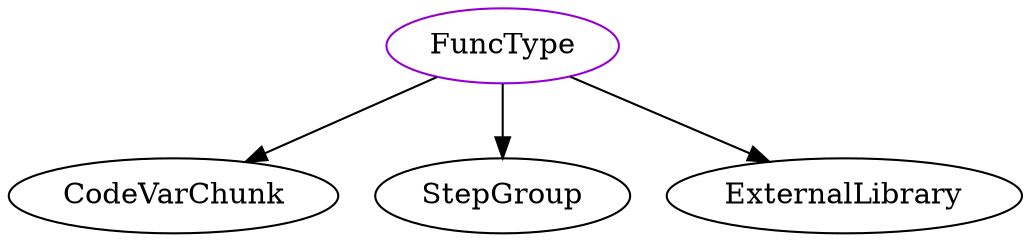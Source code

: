 digraph functype{
FuncType -> CodeVarChunk;
FuncType -> StepGroup;
FuncType -> ExternalLibrary;
FuncType	[shape=oval, color=darkviolet, label="FuncType"];
}

